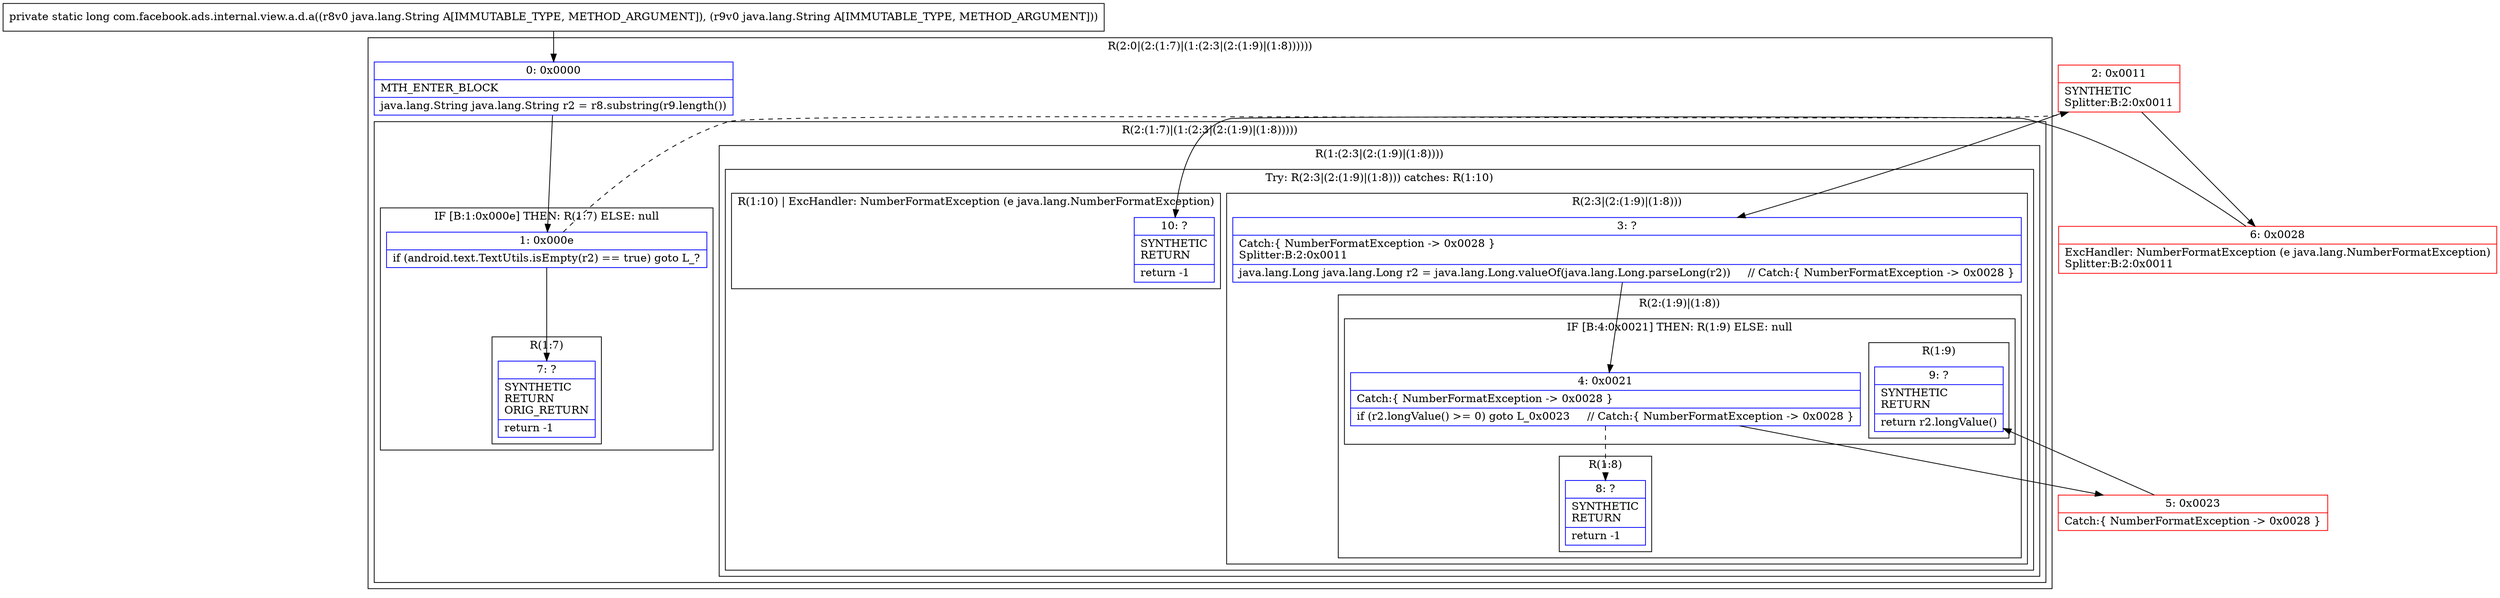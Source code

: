 digraph "CFG forcom.facebook.ads.internal.view.a.d.a(Ljava\/lang\/String;Ljava\/lang\/String;)J" {
subgraph cluster_Region_589354232 {
label = "R(2:0|(2:(1:7)|(1:(2:3|(2:(1:9)|(1:8))))))";
node [shape=record,color=blue];
Node_0 [shape=record,label="{0\:\ 0x0000|MTH_ENTER_BLOCK\l|java.lang.String java.lang.String r2 = r8.substring(r9.length())\l}"];
subgraph cluster_Region_391593604 {
label = "R(2:(1:7)|(1:(2:3|(2:(1:9)|(1:8)))))";
node [shape=record,color=blue];
subgraph cluster_IfRegion_377888422 {
label = "IF [B:1:0x000e] THEN: R(1:7) ELSE: null";
node [shape=record,color=blue];
Node_1 [shape=record,label="{1\:\ 0x000e|if (android.text.TextUtils.isEmpty(r2) == true) goto L_?\l}"];
subgraph cluster_Region_850955912 {
label = "R(1:7)";
node [shape=record,color=blue];
Node_7 [shape=record,label="{7\:\ ?|SYNTHETIC\lRETURN\lORIG_RETURN\l|return \-1\l}"];
}
}
subgraph cluster_Region_158236451 {
label = "R(1:(2:3|(2:(1:9)|(1:8))))";
node [shape=record,color=blue];
subgraph cluster_TryCatchRegion_1884863567 {
label = "Try: R(2:3|(2:(1:9)|(1:8))) catches: R(1:10)";
node [shape=record,color=blue];
subgraph cluster_Region_1543186526 {
label = "R(2:3|(2:(1:9)|(1:8)))";
node [shape=record,color=blue];
Node_3 [shape=record,label="{3\:\ ?|Catch:\{ NumberFormatException \-\> 0x0028 \}\lSplitter:B:2:0x0011\l|java.lang.Long java.lang.Long r2 = java.lang.Long.valueOf(java.lang.Long.parseLong(r2))     \/\/ Catch:\{ NumberFormatException \-\> 0x0028 \}\l}"];
subgraph cluster_Region_1591025630 {
label = "R(2:(1:9)|(1:8))";
node [shape=record,color=blue];
subgraph cluster_IfRegion_54737541 {
label = "IF [B:4:0x0021] THEN: R(1:9) ELSE: null";
node [shape=record,color=blue];
Node_4 [shape=record,label="{4\:\ 0x0021|Catch:\{ NumberFormatException \-\> 0x0028 \}\l|if (r2.longValue() \>= 0) goto L_0x0023     \/\/ Catch:\{ NumberFormatException \-\> 0x0028 \}\l}"];
subgraph cluster_Region_652327169 {
label = "R(1:9)";
node [shape=record,color=blue];
Node_9 [shape=record,label="{9\:\ ?|SYNTHETIC\lRETURN\l|return r2.longValue()\l}"];
}
}
subgraph cluster_Region_678364738 {
label = "R(1:8)";
node [shape=record,color=blue];
Node_8 [shape=record,label="{8\:\ ?|SYNTHETIC\lRETURN\l|return \-1\l}"];
}
}
}
subgraph cluster_Region_1384309515 {
label = "R(1:10) | ExcHandler: NumberFormatException (e java.lang.NumberFormatException)\l";
node [shape=record,color=blue];
Node_10 [shape=record,label="{10\:\ ?|SYNTHETIC\lRETURN\l|return \-1\l}"];
}
}
}
}
}
subgraph cluster_Region_1384309515 {
label = "R(1:10) | ExcHandler: NumberFormatException (e java.lang.NumberFormatException)\l";
node [shape=record,color=blue];
Node_10 [shape=record,label="{10\:\ ?|SYNTHETIC\lRETURN\l|return \-1\l}"];
}
Node_2 [shape=record,color=red,label="{2\:\ 0x0011|SYNTHETIC\lSplitter:B:2:0x0011\l}"];
Node_5 [shape=record,color=red,label="{5\:\ 0x0023|Catch:\{ NumberFormatException \-\> 0x0028 \}\l}"];
Node_6 [shape=record,color=red,label="{6\:\ 0x0028|ExcHandler: NumberFormatException (e java.lang.NumberFormatException)\lSplitter:B:2:0x0011\l}"];
MethodNode[shape=record,label="{private static long com.facebook.ads.internal.view.a.d.a((r8v0 java.lang.String A[IMMUTABLE_TYPE, METHOD_ARGUMENT]), (r9v0 java.lang.String A[IMMUTABLE_TYPE, METHOD_ARGUMENT])) }"];
MethodNode -> Node_0;
Node_0 -> Node_1;
Node_1 -> Node_2[style=dashed];
Node_1 -> Node_7;
Node_3 -> Node_4;
Node_4 -> Node_5;
Node_4 -> Node_8[style=dashed];
Node_2 -> Node_3;
Node_2 -> Node_6;
Node_5 -> Node_9;
Node_6 -> Node_10;
}

